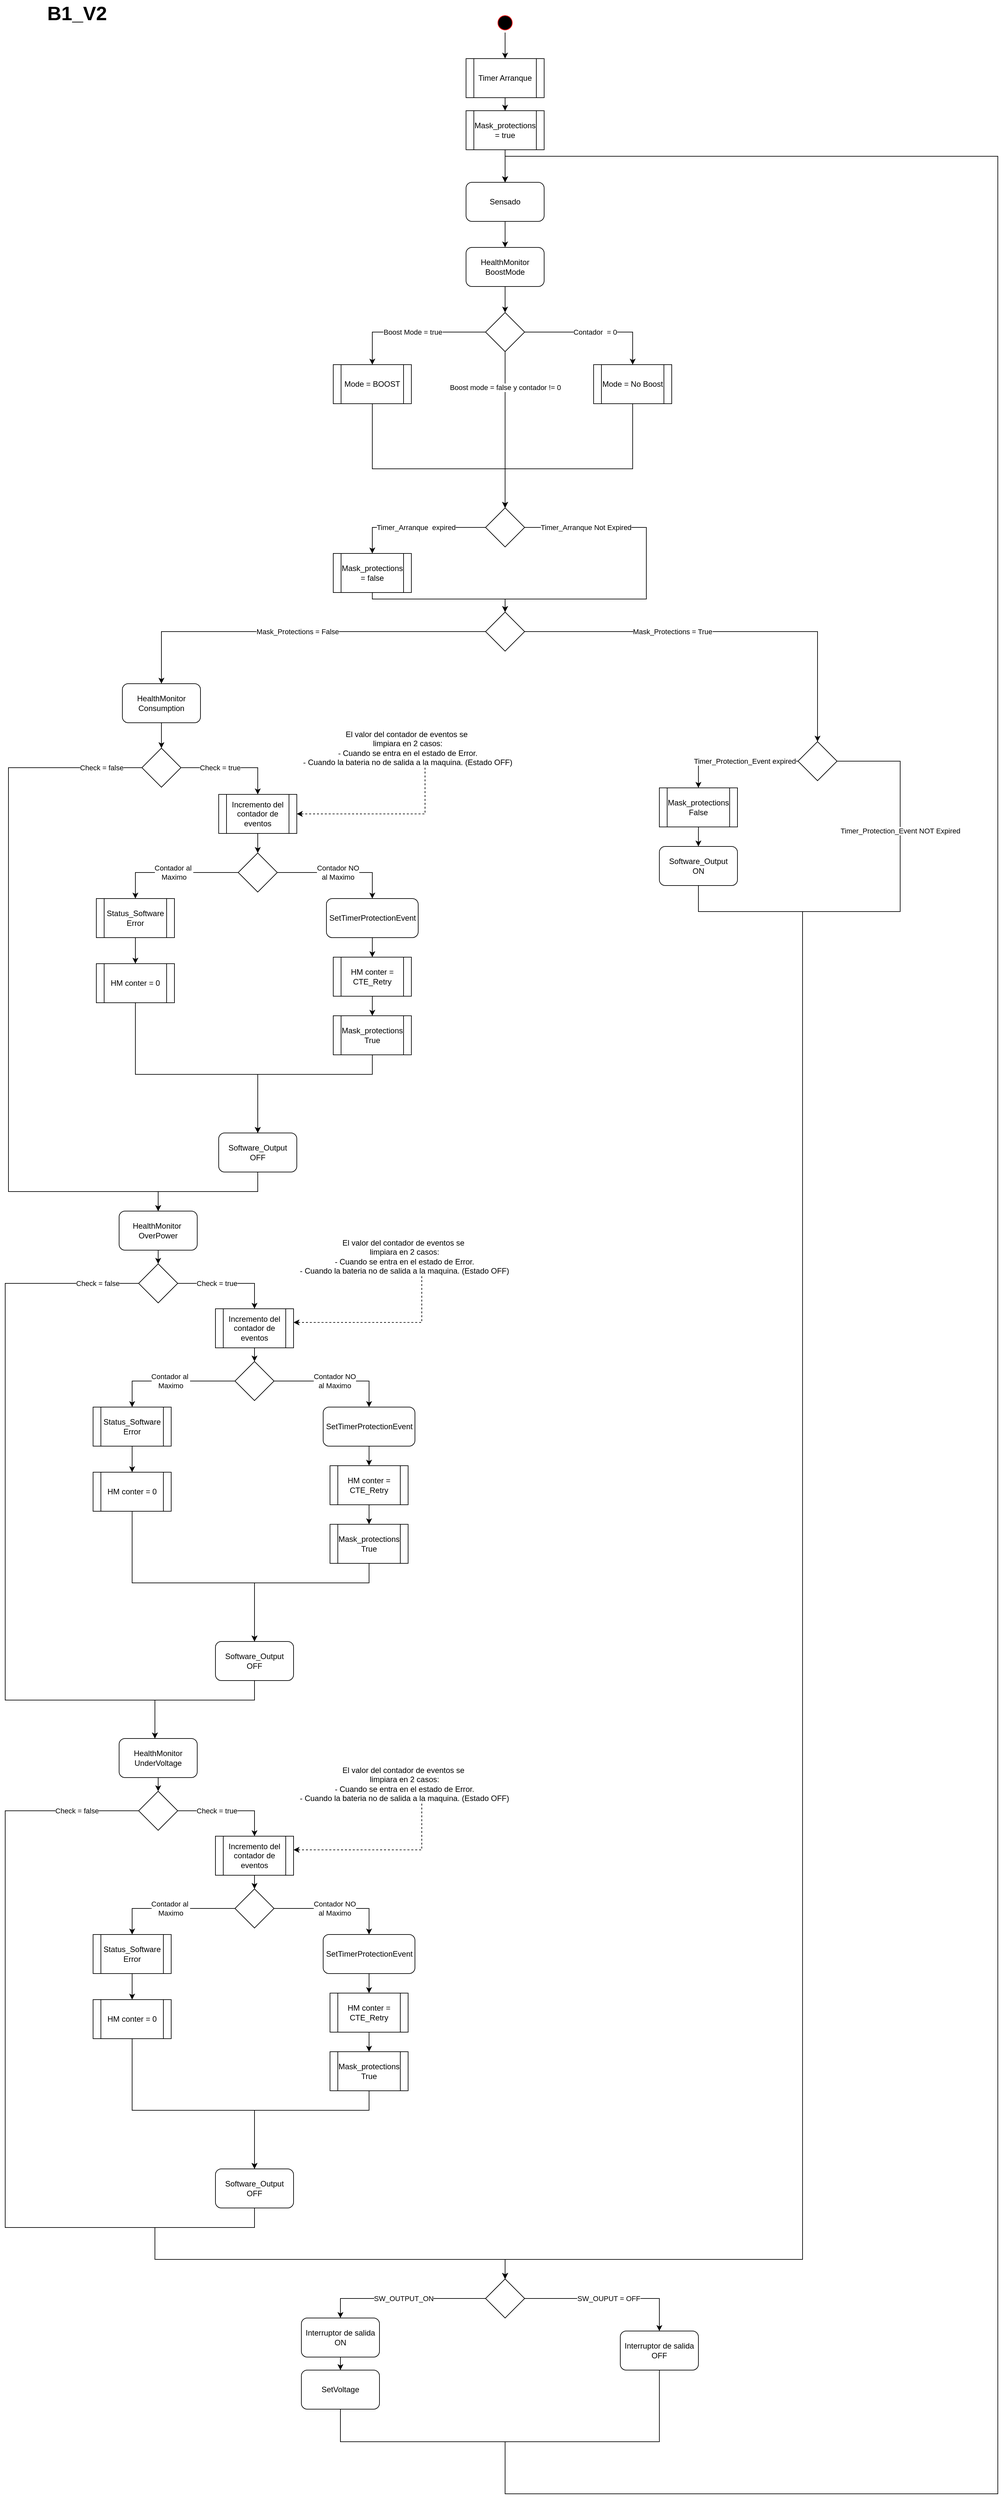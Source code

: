 <mxfile version="13.2.2" type="device"><diagram id="nieoKqezcSg0gyqdBAN0" name="Page-1"><mxGraphModel dx="2500" dy="1014" grid="1" gridSize="10" guides="1" tooltips="1" connect="1" arrows="1" fold="1" page="1" pageScale="1" pageWidth="827" pageHeight="1169" math="0" shadow="0"><root><mxCell id="0"/><mxCell id="1" parent="0"/><mxCell id="lmudyVBEpz17I2Nq1Le4-1" style="edgeStyle=orthogonalEdgeStyle;rounded=0;orthogonalLoop=1;jettySize=auto;html=1;" parent="1" source="nLvknc1h_HWFQGissyw9-12" target="lmudyVBEpz17I2Nq1Le4-3" edge="1"><mxGeometry relative="1" as="geometry"><mxPoint x="-27" y="210" as="targetPoint"/></mxGeometry></mxCell><mxCell id="nLvknc1h_HWFQGissyw9-17" style="edgeStyle=orthogonalEdgeStyle;rounded=0;orthogonalLoop=1;jettySize=auto;html=1;" parent="1" source="lmudyVBEpz17I2Nq1Le4-2" target="nLvknc1h_HWFQGissyw9-15" edge="1"><mxGeometry relative="1" as="geometry"/></mxCell><mxCell id="lmudyVBEpz17I2Nq1Le4-2" value="" style="ellipse;html=1;shape=startState;fillColor=#000000;strokeColor=#ff0000;" parent="1" vertex="1"><mxGeometry x="-42" y="70" width="30" height="30" as="geometry"/></mxCell><mxCell id="lmudyVBEpz17I2Nq1Le4-3" value="Sensado" style="rounded=1;whiteSpace=wrap;html=1;" parent="1" vertex="1"><mxGeometry x="-87" y="330" width="120" height="60" as="geometry"/></mxCell><mxCell id="lmudyVBEpz17I2Nq1Le4-4" value="Boost mode = false y contador != 0" style="edgeStyle=orthogonalEdgeStyle;rounded=0;orthogonalLoop=1;jettySize=auto;html=1;strokeColor=#000000;" parent="1" source="lmudyVBEpz17I2Nq1Le4-5" target="nLvknc1h_HWFQGissyw9-2" edge="1"><mxGeometry x="-0.545" relative="1" as="geometry"><mxPoint as="offset"/><mxPoint x="30" y="890" as="targetPoint"/></mxGeometry></mxCell><mxCell id="lmudyVBEpz17I2Nq1Le4-5" value="" style="rhombus;whiteSpace=wrap;html=1;" parent="1" vertex="1"><mxGeometry x="-57" y="530" width="60" height="60" as="geometry"/></mxCell><mxCell id="lmudyVBEpz17I2Nq1Le4-6" value="" style="edgeStyle=orthogonalEdgeStyle;rounded=0;orthogonalLoop=1;jettySize=auto;html=1;strokeColor=#000000;" parent="1" source="lmudyVBEpz17I2Nq1Le4-3" target="lmudyVBEpz17I2Nq1Le4-14" edge="1"><mxGeometry relative="1" as="geometry"/></mxCell><mxCell id="lmudyVBEpz17I2Nq1Le4-7" value="Contador&amp;nbsp; = 0" style="edgeStyle=orthogonalEdgeStyle;rounded=0;orthogonalLoop=1;jettySize=auto;html=1;strokeColor=#000000;" parent="1" source="lmudyVBEpz17I2Nq1Le4-5" target="lmudyVBEpz17I2Nq1Le4-12" edge="1"><mxGeometry relative="1" as="geometry"><mxPoint x="83" y="560" as="targetPoint"/></mxGeometry></mxCell><mxCell id="lmudyVBEpz17I2Nq1Le4-8" style="edgeStyle=orthogonalEdgeStyle;rounded=0;orthogonalLoop=1;jettySize=auto;html=1;strokeColor=#000000;" parent="1" source="lmudyVBEpz17I2Nq1Le4-9" target="nLvknc1h_HWFQGissyw9-2" edge="1"><mxGeometry relative="1" as="geometry"><Array as="points"><mxPoint x="-231" y="770"/><mxPoint x="-27" y="770"/></Array><mxPoint x="-27" y="890" as="targetPoint"/></mxGeometry></mxCell><mxCell id="lmudyVBEpz17I2Nq1Le4-9" value="Mode = BOOST" style="shape=process;whiteSpace=wrap;html=1;backgroundOutline=1;" parent="1" vertex="1"><mxGeometry x="-291" y="610" width="120" height="60" as="geometry"/></mxCell><mxCell id="lmudyVBEpz17I2Nq1Le4-10" value="Boost Mode = true" style="edgeStyle=orthogonalEdgeStyle;rounded=0;orthogonalLoop=1;jettySize=auto;html=1;strokeColor=#000000;" parent="1" source="lmudyVBEpz17I2Nq1Le4-5" target="lmudyVBEpz17I2Nq1Le4-9" edge="1"><mxGeometry relative="1" as="geometry"/></mxCell><mxCell id="lmudyVBEpz17I2Nq1Le4-12" value="Mode = No Boost" style="shape=process;whiteSpace=wrap;html=1;backgroundOutline=1;" parent="1" vertex="1"><mxGeometry x="109" y="610" width="120" height="60" as="geometry"/></mxCell><mxCell id="lmudyVBEpz17I2Nq1Le4-13" style="edgeStyle=orthogonalEdgeStyle;rounded=0;orthogonalLoop=1;jettySize=auto;html=1;strokeColor=#000000;" parent="1" source="lmudyVBEpz17I2Nq1Le4-14" target="lmudyVBEpz17I2Nq1Le4-5" edge="1"><mxGeometry relative="1" as="geometry"/></mxCell><mxCell id="lmudyVBEpz17I2Nq1Le4-14" value="HealthMonitor BoostMode" style="rounded=1;whiteSpace=wrap;html=1;" parent="1" vertex="1"><mxGeometry x="-87" y="430" width="120" height="60" as="geometry"/></mxCell><mxCell id="lmudyVBEpz17I2Nq1Le4-15" style="edgeStyle=orthogonalEdgeStyle;rounded=0;orthogonalLoop=1;jettySize=auto;html=1;strokeColor=#000000;" parent="1" source="lmudyVBEpz17I2Nq1Le4-18" target="lmudyVBEpz17I2Nq1Le4-3" edge="1"><mxGeometry relative="1" as="geometry"><Array as="points"><mxPoint x="-280" y="3800"/><mxPoint x="-27" y="3800"/><mxPoint x="-27" y="3880"/><mxPoint x="730" y="3880"/><mxPoint x="730" y="290"/><mxPoint x="-27" y="290"/></Array><mxPoint x="-310" y="3250" as="sourcePoint"/><mxPoint x="-27" y="560" as="targetPoint"/></mxGeometry></mxCell><mxCell id="lmudyVBEpz17I2Nq1Le4-16" value="B1_V2" style="text;html=1;align=center;verticalAlign=middle;resizable=0;points=[];autosize=1;horizontal=1;fontSize=30;fontStyle=1" parent="1" vertex="1"><mxGeometry x="-740" y="50" width="110" height="40" as="geometry"/></mxCell><mxCell id="lmudyVBEpz17I2Nq1Le4-17" style="edgeStyle=orthogonalEdgeStyle;rounded=0;orthogonalLoop=1;jettySize=auto;html=1;" parent="1" source="nLvknc1h_HWFQGissyw9-12" target="lmudyVBEpz17I2Nq1Le4-3" edge="1"><mxGeometry relative="1" as="geometry"><mxPoint x="-27" y="270" as="sourcePoint"/></mxGeometry></mxCell><mxCell id="lmudyVBEpz17I2Nq1Le4-18" value="SetVoltage" style="rounded=1;whiteSpace=wrap;html=1;" parent="1" vertex="1"><mxGeometry x="-340" y="3690" width="120" height="60" as="geometry"/></mxCell><mxCell id="lmudyVBEpz17I2Nq1Le4-19" style="edgeStyle=orthogonalEdgeStyle;rounded=0;orthogonalLoop=1;jettySize=auto;html=1;strokeColor=#000000;" parent="1" source="lmudyVBEpz17I2Nq1Le4-12" target="nLvknc1h_HWFQGissyw9-2" edge="1"><mxGeometry relative="1" as="geometry"><Array as="points"><mxPoint x="169" y="770"/><mxPoint x="-27" y="770"/></Array><mxPoint x="-27" y="890" as="targetPoint"/><mxPoint x="169" y="670" as="sourcePoint"/></mxGeometry></mxCell><mxCell id="nLvknc1h_HWFQGissyw9-7" value="Timer_Arranque Not Expired" style="edgeStyle=orthogonalEdgeStyle;rounded=0;orthogonalLoop=1;jettySize=auto;html=1;" parent="1" source="nLvknc1h_HWFQGissyw9-2" target="nLvknc1h_HWFQGissyw9-11" edge="1"><mxGeometry x="-0.648" relative="1" as="geometry"><mxPoint x="220" y="860" as="targetPoint"/><Array as="points"><mxPoint x="190" y="860"/><mxPoint x="190" y="970"/><mxPoint x="-27" y="970"/></Array><mxPoint as="offset"/></mxGeometry></mxCell><mxCell id="nLvknc1h_HWFQGissyw9-2" value="" style="rhombus;whiteSpace=wrap;html=1;" parent="1" vertex="1"><mxGeometry x="-57" y="830" width="60" height="60" as="geometry"/></mxCell><mxCell id="nLvknc1h_HWFQGissyw9-9" value="Mask_Protections = False" style="edgeStyle=orthogonalEdgeStyle;rounded=0;orthogonalLoop=1;jettySize=auto;html=1;" parent="1" source="nLvknc1h_HWFQGissyw9-11" target="nLvknc1h_HWFQGissyw9-21" edge="1"><mxGeometry relative="1" as="geometry"><mxPoint x="-240" y="1020" as="targetPoint"/></mxGeometry></mxCell><mxCell id="nLvknc1h_HWFQGissyw9-10" value="Mask_Protections = True" style="edgeStyle=orthogonalEdgeStyle;rounded=0;orthogonalLoop=1;jettySize=auto;html=1;entryX=0.5;entryY=0;entryDx=0;entryDy=0;" parent="1" source="nLvknc1h_HWFQGissyw9-11" target="Mkv74OOlWYAZWxkFewmh-48" edge="1"><mxGeometry x="-0.267" relative="1" as="geometry"><mxPoint x="160" y="1120" as="targetPoint"/><Array as="points"><mxPoint x="453" y="1020"/></Array><mxPoint as="offset"/></mxGeometry></mxCell><mxCell id="nLvknc1h_HWFQGissyw9-11" value="" style="rhombus;whiteSpace=wrap;html=1;" parent="1" vertex="1"><mxGeometry x="-57" y="990" width="60" height="60" as="geometry"/></mxCell><mxCell id="nLvknc1h_HWFQGissyw9-12" value="Mask_protections = true" style="shape=process;whiteSpace=wrap;html=1;backgroundOutline=1;" parent="1" vertex="1"><mxGeometry x="-87" y="220" width="120" height="60" as="geometry"/></mxCell><mxCell id="nLvknc1h_HWFQGissyw9-16" style="edgeStyle=orthogonalEdgeStyle;rounded=0;orthogonalLoop=1;jettySize=auto;html=1;exitX=0.5;exitY=1;exitDx=0;exitDy=0;" parent="1" source="nLvknc1h_HWFQGissyw9-15" target="nLvknc1h_HWFQGissyw9-12" edge="1"><mxGeometry relative="1" as="geometry"/></mxCell><mxCell id="nLvknc1h_HWFQGissyw9-15" value="Timer Arranque" style="shape=process;whiteSpace=wrap;html=1;backgroundOutline=1;" parent="1" vertex="1"><mxGeometry x="-87" y="140" width="120" height="60" as="geometry"/></mxCell><mxCell id="nLvknc1h_HWFQGissyw9-20" style="edgeStyle=orthogonalEdgeStyle;rounded=0;orthogonalLoop=1;jettySize=auto;html=1;" parent="1" source="nLvknc1h_HWFQGissyw9-18" target="nLvknc1h_HWFQGissyw9-11" edge="1"><mxGeometry relative="1" as="geometry"><Array as="points"><mxPoint x="-231" y="970"/><mxPoint x="-27" y="970"/></Array></mxGeometry></mxCell><mxCell id="nLvknc1h_HWFQGissyw9-18" value="Mask_protections = false" style="shape=process;whiteSpace=wrap;html=1;backgroundOutline=1;" parent="1" vertex="1"><mxGeometry x="-291" y="900" width="120" height="60" as="geometry"/></mxCell><mxCell id="nLvknc1h_HWFQGissyw9-19" value="Timer_Arranque&amp;nbsp; expired" style="edgeStyle=orthogonalEdgeStyle;rounded=0;orthogonalLoop=1;jettySize=auto;html=1;" parent="1" source="nLvknc1h_HWFQGissyw9-2" target="nLvknc1h_HWFQGissyw9-18" edge="1"><mxGeometry relative="1" as="geometry"><mxPoint x="-57" y="860" as="sourcePoint"/><mxPoint x="-240" y="860" as="targetPoint"/></mxGeometry></mxCell><mxCell id="Mkv74OOlWYAZWxkFewmh-2" style="edgeStyle=orthogonalEdgeStyle;rounded=0;orthogonalLoop=1;jettySize=auto;html=1;" parent="1" source="nLvknc1h_HWFQGissyw9-21" target="Mkv74OOlWYAZWxkFewmh-1" edge="1"><mxGeometry relative="1" as="geometry"/></mxCell><mxCell id="nLvknc1h_HWFQGissyw9-21" value="HealthMonitor Consumption" style="rounded=1;whiteSpace=wrap;html=1;" parent="1" vertex="1"><mxGeometry x="-615" y="1100" width="120" height="60" as="geometry"/></mxCell><mxCell id="Mkv74OOlWYAZWxkFewmh-4" value="Check = true" style="edgeStyle=orthogonalEdgeStyle;rounded=0;orthogonalLoop=1;jettySize=auto;html=1;" parent="1" source="Mkv74OOlWYAZWxkFewmh-1" target="Mkv74OOlWYAZWxkFewmh-7" edge="1"><mxGeometry x="-0.245" relative="1" as="geometry"><mxPoint x="-445" y="1229" as="targetPoint"/><mxPoint as="offset"/></mxGeometry></mxCell><mxCell id="Mkv74OOlWYAZWxkFewmh-6" value="Check = false" style="edgeStyle=orthogonalEdgeStyle;rounded=0;orthogonalLoop=1;jettySize=auto;html=1;exitX=0;exitY=0.5;exitDx=0;exitDy=0;" parent="1" source="Mkv74OOlWYAZWxkFewmh-1" target="S94Bc_KFrhfG6lKdDLVx-45" edge="1"><mxGeometry x="-0.888" relative="1" as="geometry"><mxPoint x="-27" y="1990.0" as="targetPoint"/><Array as="points"><mxPoint x="-790" y="1229"/><mxPoint x="-790" y="1880"/><mxPoint x="-560" y="1880"/><mxPoint x="-560" y="1940"/></Array><mxPoint as="offset"/></mxGeometry></mxCell><mxCell id="Mkv74OOlWYAZWxkFewmh-1" value="" style="rhombus;whiteSpace=wrap;html=1;" parent="1" vertex="1"><mxGeometry x="-585" y="1199" width="60" height="60" as="geometry"/></mxCell><mxCell id="Mkv74OOlWYAZWxkFewmh-10" style="edgeStyle=orthogonalEdgeStyle;rounded=0;orthogonalLoop=1;jettySize=auto;html=1;" parent="1" source="Mkv74OOlWYAZWxkFewmh-7" target="Mkv74OOlWYAZWxkFewmh-9" edge="1"><mxGeometry relative="1" as="geometry"/></mxCell><mxCell id="Mkv74OOlWYAZWxkFewmh-7" value="Incremento del contador de eventos" style="shape=process;whiteSpace=wrap;html=1;backgroundOutline=1;" parent="1" vertex="1"><mxGeometry x="-467" y="1270" width="120" height="60" as="geometry"/></mxCell><mxCell id="Mkv74OOlWYAZWxkFewmh-12" value="Contador NO&lt;br&gt;al Maximo" style="edgeStyle=orthogonalEdgeStyle;rounded=0;orthogonalLoop=1;jettySize=auto;html=1;" parent="1" source="Mkv74OOlWYAZWxkFewmh-9" target="Mkv74OOlWYAZWxkFewmh-17" edge="1"><mxGeometry relative="1" as="geometry"><mxPoint x="-297" y="1390" as="targetPoint"/></mxGeometry></mxCell><mxCell id="Mkv74OOlWYAZWxkFewmh-14" value="Contador al&amp;nbsp;&lt;br&gt;Maximo" style="edgeStyle=orthogonalEdgeStyle;rounded=0;orthogonalLoop=1;jettySize=auto;html=1;" parent="1" source="Mkv74OOlWYAZWxkFewmh-9" target="Mkv74OOlWYAZWxkFewmh-15" edge="1"><mxGeometry relative="1" as="geometry"><mxPoint x="-535" y="1390" as="targetPoint"/></mxGeometry></mxCell><mxCell id="Mkv74OOlWYAZWxkFewmh-9" value="" style="rhombus;whiteSpace=wrap;html=1;" parent="1" vertex="1"><mxGeometry x="-437" y="1360" width="60" height="60" as="geometry"/></mxCell><mxCell id="Mkv74OOlWYAZWxkFewmh-22" style="edgeStyle=orthogonalEdgeStyle;rounded=0;orthogonalLoop=1;jettySize=auto;html=1;" parent="1" source="Mkv74OOlWYAZWxkFewmh-15" target="Mkv74OOlWYAZWxkFewmh-21" edge="1"><mxGeometry relative="1" as="geometry"/></mxCell><mxCell id="Mkv74OOlWYAZWxkFewmh-15" value="Status_Software&lt;br&gt;Error" style="shape=process;whiteSpace=wrap;html=1;backgroundOutline=1;" parent="1" vertex="1"><mxGeometry x="-655" y="1430" width="120" height="60" as="geometry"/></mxCell><mxCell id="Mkv74OOlWYAZWxkFewmh-20" style="edgeStyle=orthogonalEdgeStyle;rounded=0;orthogonalLoop=1;jettySize=auto;html=1;" parent="1" source="Mkv74OOlWYAZWxkFewmh-17" target="Mkv74OOlWYAZWxkFewmh-19" edge="1"><mxGeometry relative="1" as="geometry"/></mxCell><mxCell id="Mkv74OOlWYAZWxkFewmh-17" value="SetTimerProtectionEvent" style="rounded=1;whiteSpace=wrap;html=1;" parent="1" vertex="1"><mxGeometry x="-301.5" y="1430" width="141" height="60" as="geometry"/></mxCell><mxCell id="Mkv74OOlWYAZWxkFewmh-25" style="edgeStyle=orthogonalEdgeStyle;rounded=0;orthogonalLoop=1;jettySize=auto;html=1;" parent="1" source="Mkv74OOlWYAZWxkFewmh-40" target="Mkv74OOlWYAZWxkFewmh-24" edge="1"><mxGeometry relative="1" as="geometry"><mxPoint x="-231" y="1670" as="sourcePoint"/><Array as="points"><mxPoint x="-231" y="1700"/><mxPoint x="-407" y="1700"/></Array></mxGeometry></mxCell><mxCell id="Mkv74OOlWYAZWxkFewmh-41" style="edgeStyle=orthogonalEdgeStyle;rounded=0;orthogonalLoop=1;jettySize=auto;html=1;exitX=0.5;exitY=1;exitDx=0;exitDy=0;" parent="1" source="Mkv74OOlWYAZWxkFewmh-19" target="Mkv74OOlWYAZWxkFewmh-40" edge="1"><mxGeometry relative="1" as="geometry"/></mxCell><mxCell id="Mkv74OOlWYAZWxkFewmh-19" value="HM conter = CTE_Retry" style="shape=process;whiteSpace=wrap;html=1;backgroundOutline=1;" parent="1" vertex="1"><mxGeometry x="-291" y="1520" width="120" height="60" as="geometry"/></mxCell><mxCell id="Mkv74OOlWYAZWxkFewmh-26" style="edgeStyle=orthogonalEdgeStyle;rounded=0;orthogonalLoop=1;jettySize=auto;html=1;" parent="1" source="Mkv74OOlWYAZWxkFewmh-21" target="Mkv74OOlWYAZWxkFewmh-24" edge="1"><mxGeometry relative="1" as="geometry"><Array as="points"><mxPoint x="-595" y="1700"/><mxPoint x="-407" y="1700"/></Array></mxGeometry></mxCell><mxCell id="Mkv74OOlWYAZWxkFewmh-21" value="HM conter = 0" style="shape=process;whiteSpace=wrap;html=1;backgroundOutline=1;" parent="1" vertex="1"><mxGeometry x="-655" y="1530" width="120" height="60" as="geometry"/></mxCell><mxCell id="Mkv74OOlWYAZWxkFewmh-29" style="edgeStyle=orthogonalEdgeStyle;rounded=0;orthogonalLoop=1;jettySize=auto;html=1;" parent="1" source="Mkv74OOlWYAZWxkFewmh-24" target="S94Bc_KFrhfG6lKdDLVx-45" edge="1"><mxGeometry relative="1" as="geometry"><mxPoint x="-27" y="1990.0" as="targetPoint"/><Array as="points"><mxPoint x="-407" y="1880"/><mxPoint x="-560" y="1880"/><mxPoint x="-560" y="1940"/></Array></mxGeometry></mxCell><mxCell id="Mkv74OOlWYAZWxkFewmh-24" value="Software_Output&lt;br&gt;OFF" style="rounded=1;whiteSpace=wrap;html=1;" parent="1" vertex="1"><mxGeometry x="-467" y="1790" width="120" height="60" as="geometry"/></mxCell><mxCell id="Mkv74OOlWYAZWxkFewmh-40" value="Mask_protections&lt;br&gt;True" style="shape=process;whiteSpace=wrap;html=1;backgroundOutline=1;" parent="1" vertex="1"><mxGeometry x="-291" y="1610" width="120" height="60" as="geometry"/></mxCell><mxCell id="Mkv74OOlWYAZWxkFewmh-46" value="Timer_Protection_Event expired" style="edgeStyle=orthogonalEdgeStyle;rounded=0;orthogonalLoop=1;jettySize=auto;html=1;" parent="1" source="Mkv74OOlWYAZWxkFewmh-48" target="Mkv74OOlWYAZWxkFewmh-50" edge="1"><mxGeometry x="-0.14" relative="1" as="geometry"><mxPoint x="270" y="1220" as="targetPoint"/><mxPoint x="1" as="offset"/></mxGeometry></mxCell><mxCell id="Mkv74OOlWYAZWxkFewmh-47" value="Timer_Protection_Event NOT Expired" style="edgeStyle=orthogonalEdgeStyle;rounded=0;orthogonalLoop=1;jettySize=auto;html=1;" parent="1" source="Mkv74OOlWYAZWxkFewmh-48" target="Mkv74OOlWYAZWxkFewmh-60" edge="1"><mxGeometry x="-0.866" relative="1" as="geometry"><mxPoint x="333.143" y="2940" as="targetPoint"/><Array as="points"><mxPoint x="580" y="1219"/><mxPoint x="580" y="1450"/><mxPoint x="430" y="1450"/><mxPoint x="430" y="3520"/><mxPoint x="-27" y="3520"/></Array><mxPoint as="offset"/><mxPoint x="482" y="2030" as="sourcePoint"/></mxGeometry></mxCell><mxCell id="Mkv74OOlWYAZWxkFewmh-48" value="" style="rhombus;whiteSpace=wrap;html=1;" parent="1" vertex="1"><mxGeometry x="423" y="1189" width="60" height="60" as="geometry"/></mxCell><mxCell id="Mkv74OOlWYAZWxkFewmh-49" style="edgeStyle=orthogonalEdgeStyle;rounded=0;orthogonalLoop=1;jettySize=auto;html=1;" parent="1" source="Mkv74OOlWYAZWxkFewmh-50" target="Mkv74OOlWYAZWxkFewmh-52" edge="1"><mxGeometry relative="1" as="geometry"/></mxCell><mxCell id="Mkv74OOlWYAZWxkFewmh-50" value="Mask_protections&lt;br&gt;False" style="shape=process;whiteSpace=wrap;html=1;backgroundOutline=1;" parent="1" vertex="1"><mxGeometry x="210" y="1260" width="120" height="60" as="geometry"/></mxCell><mxCell id="Mkv74OOlWYAZWxkFewmh-51" style="edgeStyle=orthogonalEdgeStyle;rounded=0;orthogonalLoop=1;jettySize=auto;html=1;" parent="1" source="Mkv74OOlWYAZWxkFewmh-52" target="Mkv74OOlWYAZWxkFewmh-60" edge="1"><mxGeometry relative="1" as="geometry"><mxPoint x="333.143" y="2130" as="targetPoint"/><Array as="points"><mxPoint x="270" y="1450"/><mxPoint x="430" y="1450"/><mxPoint x="430" y="3520"/><mxPoint x="-27" y="3520"/></Array></mxGeometry></mxCell><mxCell id="Mkv74OOlWYAZWxkFewmh-52" value="Software_Output&lt;br&gt;ON" style="rounded=1;whiteSpace=wrap;html=1;" parent="1" vertex="1"><mxGeometry x="210" y="1350" width="120" height="60" as="geometry"/></mxCell><mxCell id="Mkv74OOlWYAZWxkFewmh-55" style="edgeStyle=orthogonalEdgeStyle;rounded=0;orthogonalLoop=1;jettySize=auto;html=1;dashed=1;" parent="1" source="Mkv74OOlWYAZWxkFewmh-54" target="Mkv74OOlWYAZWxkFewmh-7" edge="1"><mxGeometry relative="1" as="geometry"><Array as="points"><mxPoint x="-150" y="1300"/></Array></mxGeometry></mxCell><mxCell id="Mkv74OOlWYAZWxkFewmh-54" value="El valor del contador de eventos se&amp;nbsp;&lt;br&gt;limpiara en 2 casos:&lt;br&gt;- Cuando se entra en el estado de Error.&lt;br&gt;- Cuando la bateria no de salida a la maquina. (Estado OFF)" style="text;html=1;align=center;verticalAlign=middle;resizable=0;points=[];autosize=1;" parent="1" vertex="1"><mxGeometry x="-347" y="1169" width="340" height="60" as="geometry"/></mxCell><mxCell id="Mkv74OOlWYAZWxkFewmh-62" value="SW_OUPUT = OFF" style="edgeStyle=orthogonalEdgeStyle;rounded=0;orthogonalLoop=1;jettySize=auto;html=1;" parent="1" source="Mkv74OOlWYAZWxkFewmh-60" target="Mkv74OOlWYAZWxkFewmh-68" edge="1"><mxGeometry relative="1" as="geometry"><mxPoint x="210" y="3610" as="targetPoint"/><Array as="points"><mxPoint x="210" y="3580"/></Array></mxGeometry></mxCell><mxCell id="Mkv74OOlWYAZWxkFewmh-64" value="SW_OUTPUT_ON" style="edgeStyle=orthogonalEdgeStyle;rounded=0;orthogonalLoop=1;jettySize=auto;html=1;" parent="1" source="Mkv74OOlWYAZWxkFewmh-60" target="Mkv74OOlWYAZWxkFewmh-65" edge="1"><mxGeometry relative="1" as="geometry"><mxPoint x="-250" y="3580" as="targetPoint"/><Array as="points"><mxPoint x="-280" y="3580"/></Array></mxGeometry></mxCell><mxCell id="Mkv74OOlWYAZWxkFewmh-60" value="" style="rhombus;whiteSpace=wrap;html=1;" parent="1" vertex="1"><mxGeometry x="-57" y="3550" width="60" height="60" as="geometry"/></mxCell><mxCell id="Mkv74OOlWYAZWxkFewmh-67" style="edgeStyle=orthogonalEdgeStyle;rounded=0;orthogonalLoop=1;jettySize=auto;html=1;" parent="1" source="Mkv74OOlWYAZWxkFewmh-65" target="lmudyVBEpz17I2Nq1Le4-18" edge="1"><mxGeometry relative="1" as="geometry"/></mxCell><mxCell id="Mkv74OOlWYAZWxkFewmh-65" value="Interruptor de salida ON" style="rounded=1;whiteSpace=wrap;html=1;" parent="1" vertex="1"><mxGeometry x="-340" y="3610" width="120" height="60" as="geometry"/></mxCell><mxCell id="Mkv74OOlWYAZWxkFewmh-69" style="edgeStyle=orthogonalEdgeStyle;rounded=0;orthogonalLoop=1;jettySize=auto;html=1;" parent="1" source="Mkv74OOlWYAZWxkFewmh-68" target="lmudyVBEpz17I2Nq1Le4-3" edge="1"><mxGeometry relative="1" as="geometry"><Array as="points"><mxPoint x="210" y="3800"/><mxPoint x="-27" y="3800"/><mxPoint x="-27" y="3880"/><mxPoint x="730" y="3880"/><mxPoint x="730" y="290"/><mxPoint x="-27" y="290"/></Array><mxPoint x="170" y="340" as="targetPoint"/></mxGeometry></mxCell><mxCell id="Mkv74OOlWYAZWxkFewmh-68" value="Interruptor de salida OFF" style="rounded=1;whiteSpace=wrap;html=1;" parent="1" vertex="1"><mxGeometry x="150" y="3630" width="120" height="60" as="geometry"/></mxCell><mxCell id="S94Bc_KFrhfG6lKdDLVx-23" value="Check = true" style="edgeStyle=orthogonalEdgeStyle;rounded=0;orthogonalLoop=1;jettySize=auto;html=1;" edge="1" parent="1" source="S94Bc_KFrhfG6lKdDLVx-25" target="S94Bc_KFrhfG6lKdDLVx-27"><mxGeometry x="-0.245" relative="1" as="geometry"><mxPoint x="-450" y="2010" as="targetPoint"/><mxPoint as="offset"/></mxGeometry></mxCell><mxCell id="S94Bc_KFrhfG6lKdDLVx-24" value="Check = false" style="edgeStyle=orthogonalEdgeStyle;rounded=0;orthogonalLoop=1;jettySize=auto;html=1;exitX=0;exitY=0.5;exitDx=0;exitDy=0;" edge="1" parent="1" source="S94Bc_KFrhfG6lKdDLVx-25" target="S94Bc_KFrhfG6lKdDLVx-70"><mxGeometry x="-0.888" relative="1" as="geometry"><mxPoint x="-32" y="3771" as="targetPoint"/><Array as="points"><mxPoint x="-795" y="2021"/><mxPoint x="-795" y="2661"/><mxPoint x="-565" y="2661"/></Array><mxPoint as="offset"/></mxGeometry></mxCell><mxCell id="S94Bc_KFrhfG6lKdDLVx-25" value="" style="rhombus;whiteSpace=wrap;html=1;" vertex="1" parent="1"><mxGeometry x="-590" y="1991" width="60" height="60" as="geometry"/></mxCell><mxCell id="S94Bc_KFrhfG6lKdDLVx-26" style="edgeStyle=orthogonalEdgeStyle;rounded=0;orthogonalLoop=1;jettySize=auto;html=1;" edge="1" parent="1" source="S94Bc_KFrhfG6lKdDLVx-27" target="S94Bc_KFrhfG6lKdDLVx-30"><mxGeometry relative="1" as="geometry"/></mxCell><mxCell id="S94Bc_KFrhfG6lKdDLVx-27" value="Incremento del contador de eventos" style="shape=process;whiteSpace=wrap;html=1;backgroundOutline=1;" vertex="1" parent="1"><mxGeometry x="-472" y="2060" width="120" height="60" as="geometry"/></mxCell><mxCell id="S94Bc_KFrhfG6lKdDLVx-28" value="Contador NO&lt;br&gt;al Maximo" style="edgeStyle=orthogonalEdgeStyle;rounded=0;orthogonalLoop=1;jettySize=auto;html=1;" edge="1" parent="1" source="S94Bc_KFrhfG6lKdDLVx-30" target="S94Bc_KFrhfG6lKdDLVx-34"><mxGeometry relative="1" as="geometry"><mxPoint x="-302" y="2171" as="targetPoint"/></mxGeometry></mxCell><mxCell id="S94Bc_KFrhfG6lKdDLVx-29" value="Contador al&amp;nbsp;&lt;br&gt;Maximo" style="edgeStyle=orthogonalEdgeStyle;rounded=0;orthogonalLoop=1;jettySize=auto;html=1;" edge="1" parent="1" source="S94Bc_KFrhfG6lKdDLVx-30" target="S94Bc_KFrhfG6lKdDLVx-32"><mxGeometry relative="1" as="geometry"><mxPoint x="-540" y="2171" as="targetPoint"/></mxGeometry></mxCell><mxCell id="S94Bc_KFrhfG6lKdDLVx-30" value="" style="rhombus;whiteSpace=wrap;html=1;" vertex="1" parent="1"><mxGeometry x="-442" y="2141" width="60" height="60" as="geometry"/></mxCell><mxCell id="S94Bc_KFrhfG6lKdDLVx-31" style="edgeStyle=orthogonalEdgeStyle;rounded=0;orthogonalLoop=1;jettySize=auto;html=1;" edge="1" parent="1" source="S94Bc_KFrhfG6lKdDLVx-32" target="S94Bc_KFrhfG6lKdDLVx-39"><mxGeometry relative="1" as="geometry"/></mxCell><mxCell id="S94Bc_KFrhfG6lKdDLVx-32" value="Status_Software&lt;br&gt;Error" style="shape=process;whiteSpace=wrap;html=1;backgroundOutline=1;" vertex="1" parent="1"><mxGeometry x="-660" y="2211" width="120" height="60" as="geometry"/></mxCell><mxCell id="S94Bc_KFrhfG6lKdDLVx-33" style="edgeStyle=orthogonalEdgeStyle;rounded=0;orthogonalLoop=1;jettySize=auto;html=1;" edge="1" parent="1" source="S94Bc_KFrhfG6lKdDLVx-34" target="S94Bc_KFrhfG6lKdDLVx-37"><mxGeometry relative="1" as="geometry"/></mxCell><mxCell id="S94Bc_KFrhfG6lKdDLVx-34" value="SetTimerProtectionEvent" style="rounded=1;whiteSpace=wrap;html=1;" vertex="1" parent="1"><mxGeometry x="-306.5" y="2211" width="141" height="60" as="geometry"/></mxCell><mxCell id="S94Bc_KFrhfG6lKdDLVx-35" style="edgeStyle=orthogonalEdgeStyle;rounded=0;orthogonalLoop=1;jettySize=auto;html=1;" edge="1" parent="1" source="S94Bc_KFrhfG6lKdDLVx-42" target="S94Bc_KFrhfG6lKdDLVx-41"><mxGeometry relative="1" as="geometry"><mxPoint x="-236" y="2451" as="sourcePoint"/><Array as="points"><mxPoint x="-236" y="2481"/><mxPoint x="-412" y="2481"/></Array></mxGeometry></mxCell><mxCell id="S94Bc_KFrhfG6lKdDLVx-36" style="edgeStyle=orthogonalEdgeStyle;rounded=0;orthogonalLoop=1;jettySize=auto;html=1;exitX=0.5;exitY=1;exitDx=0;exitDy=0;" edge="1" parent="1" source="S94Bc_KFrhfG6lKdDLVx-37" target="S94Bc_KFrhfG6lKdDLVx-42"><mxGeometry relative="1" as="geometry"/></mxCell><mxCell id="S94Bc_KFrhfG6lKdDLVx-37" value="HM conter = CTE_Retry" style="shape=process;whiteSpace=wrap;html=1;backgroundOutline=1;" vertex="1" parent="1"><mxGeometry x="-296" y="2301" width="120" height="60" as="geometry"/></mxCell><mxCell id="S94Bc_KFrhfG6lKdDLVx-38" style="edgeStyle=orthogonalEdgeStyle;rounded=0;orthogonalLoop=1;jettySize=auto;html=1;" edge="1" parent="1" source="S94Bc_KFrhfG6lKdDLVx-39" target="S94Bc_KFrhfG6lKdDLVx-41"><mxGeometry relative="1" as="geometry"><Array as="points"><mxPoint x="-600" y="2481"/><mxPoint x="-412" y="2481"/></Array></mxGeometry></mxCell><mxCell id="S94Bc_KFrhfG6lKdDLVx-39" value="HM conter = 0" style="shape=process;whiteSpace=wrap;html=1;backgroundOutline=1;" vertex="1" parent="1"><mxGeometry x="-660" y="2311" width="120" height="60" as="geometry"/></mxCell><mxCell id="S94Bc_KFrhfG6lKdDLVx-40" style="edgeStyle=orthogonalEdgeStyle;rounded=0;orthogonalLoop=1;jettySize=auto;html=1;" edge="1" parent="1" source="S94Bc_KFrhfG6lKdDLVx-41" target="S94Bc_KFrhfG6lKdDLVx-70"><mxGeometry relative="1" as="geometry"><mxPoint x="-32" y="3771" as="targetPoint"/><Array as="points"><mxPoint x="-412" y="2661"/><mxPoint x="-565" y="2661"/></Array></mxGeometry></mxCell><mxCell id="S94Bc_KFrhfG6lKdDLVx-41" value="Software_Output&lt;br&gt;OFF" style="rounded=1;whiteSpace=wrap;html=1;" vertex="1" parent="1"><mxGeometry x="-472" y="2571" width="120" height="60" as="geometry"/></mxCell><mxCell id="S94Bc_KFrhfG6lKdDLVx-42" value="Mask_protections&lt;br&gt;True" style="shape=process;whiteSpace=wrap;html=1;backgroundOutline=1;" vertex="1" parent="1"><mxGeometry x="-296" y="2391" width="120" height="60" as="geometry"/></mxCell><mxCell id="S94Bc_KFrhfG6lKdDLVx-43" style="edgeStyle=orthogonalEdgeStyle;rounded=0;orthogonalLoop=1;jettySize=auto;html=1;dashed=1;" edge="1" parent="1" source="S94Bc_KFrhfG6lKdDLVx-44" target="S94Bc_KFrhfG6lKdDLVx-27"><mxGeometry relative="1" as="geometry"><Array as="points"><mxPoint x="-155" y="2081"/></Array></mxGeometry></mxCell><mxCell id="S94Bc_KFrhfG6lKdDLVx-44" value="El valor del contador de eventos se&amp;nbsp;&lt;br&gt;limpiara en 2 casos:&lt;br&gt;- Cuando se entra en el estado de Error.&lt;br&gt;- Cuando la bateria no de salida a la maquina. (Estado OFF)" style="text;html=1;align=center;verticalAlign=middle;resizable=0;points=[];autosize=1;" vertex="1" parent="1"><mxGeometry x="-352" y="1950" width="340" height="60" as="geometry"/></mxCell><mxCell id="S94Bc_KFrhfG6lKdDLVx-46" style="edgeStyle=orthogonalEdgeStyle;rounded=0;orthogonalLoop=1;jettySize=auto;html=1;" edge="1" parent="1" source="S94Bc_KFrhfG6lKdDLVx-45" target="S94Bc_KFrhfG6lKdDLVx-25"><mxGeometry relative="1" as="geometry"/></mxCell><mxCell id="S94Bc_KFrhfG6lKdDLVx-45" value="HealthMonitor&amp;nbsp;&lt;br&gt;OverPower" style="rounded=1;whiteSpace=wrap;html=1;" vertex="1" parent="1"><mxGeometry x="-620" y="1910" width="120" height="60" as="geometry"/></mxCell><mxCell id="S94Bc_KFrhfG6lKdDLVx-47" value="Check = true" style="edgeStyle=orthogonalEdgeStyle;rounded=0;orthogonalLoop=1;jettySize=auto;html=1;" edge="1" parent="1" source="S94Bc_KFrhfG6lKdDLVx-49" target="S94Bc_KFrhfG6lKdDLVx-51"><mxGeometry x="-0.245" relative="1" as="geometry"><mxPoint x="-450" y="2820" as="targetPoint"/><mxPoint as="offset"/></mxGeometry></mxCell><mxCell id="S94Bc_KFrhfG6lKdDLVx-48" value="Check = false" style="edgeStyle=orthogonalEdgeStyle;rounded=0;orthogonalLoop=1;jettySize=auto;html=1;exitX=0;exitY=0.5;exitDx=0;exitDy=0;" edge="1" parent="1" source="S94Bc_KFrhfG6lKdDLVx-49" target="Mkv74OOlWYAZWxkFewmh-60"><mxGeometry x="-0.888" relative="1" as="geometry"><mxPoint x="-32" y="4581" as="targetPoint"/><Array as="points"><mxPoint x="-795" y="2831"/><mxPoint x="-795" y="3471"/><mxPoint x="-565" y="3471"/><mxPoint x="-565" y="3520"/><mxPoint x="-27" y="3520"/></Array><mxPoint as="offset"/></mxGeometry></mxCell><mxCell id="S94Bc_KFrhfG6lKdDLVx-49" value="" style="rhombus;whiteSpace=wrap;html=1;" vertex="1" parent="1"><mxGeometry x="-590" y="2801" width="60" height="60" as="geometry"/></mxCell><mxCell id="S94Bc_KFrhfG6lKdDLVx-50" style="edgeStyle=orthogonalEdgeStyle;rounded=0;orthogonalLoop=1;jettySize=auto;html=1;" edge="1" parent="1" source="S94Bc_KFrhfG6lKdDLVx-51" target="S94Bc_KFrhfG6lKdDLVx-54"><mxGeometry relative="1" as="geometry"/></mxCell><mxCell id="S94Bc_KFrhfG6lKdDLVx-51" value="Incremento del contador de eventos" style="shape=process;whiteSpace=wrap;html=1;backgroundOutline=1;" vertex="1" parent="1"><mxGeometry x="-472" y="2870" width="120" height="60" as="geometry"/></mxCell><mxCell id="S94Bc_KFrhfG6lKdDLVx-52" value="Contador NO&lt;br&gt;al Maximo" style="edgeStyle=orthogonalEdgeStyle;rounded=0;orthogonalLoop=1;jettySize=auto;html=1;" edge="1" parent="1" source="S94Bc_KFrhfG6lKdDLVx-54" target="S94Bc_KFrhfG6lKdDLVx-58"><mxGeometry relative="1" as="geometry"><mxPoint x="-302" y="2981" as="targetPoint"/></mxGeometry></mxCell><mxCell id="S94Bc_KFrhfG6lKdDLVx-53" value="Contador al&amp;nbsp;&lt;br&gt;Maximo" style="edgeStyle=orthogonalEdgeStyle;rounded=0;orthogonalLoop=1;jettySize=auto;html=1;" edge="1" parent="1" source="S94Bc_KFrhfG6lKdDLVx-54" target="S94Bc_KFrhfG6lKdDLVx-56"><mxGeometry relative="1" as="geometry"><mxPoint x="-540" y="2981" as="targetPoint"/></mxGeometry></mxCell><mxCell id="S94Bc_KFrhfG6lKdDLVx-54" value="" style="rhombus;whiteSpace=wrap;html=1;" vertex="1" parent="1"><mxGeometry x="-442" y="2951" width="60" height="60" as="geometry"/></mxCell><mxCell id="S94Bc_KFrhfG6lKdDLVx-55" style="edgeStyle=orthogonalEdgeStyle;rounded=0;orthogonalLoop=1;jettySize=auto;html=1;" edge="1" parent="1" source="S94Bc_KFrhfG6lKdDLVx-56" target="S94Bc_KFrhfG6lKdDLVx-63"><mxGeometry relative="1" as="geometry"/></mxCell><mxCell id="S94Bc_KFrhfG6lKdDLVx-56" value="Status_Software&lt;br&gt;Error" style="shape=process;whiteSpace=wrap;html=1;backgroundOutline=1;" vertex="1" parent="1"><mxGeometry x="-660" y="3021" width="120" height="60" as="geometry"/></mxCell><mxCell id="S94Bc_KFrhfG6lKdDLVx-57" style="edgeStyle=orthogonalEdgeStyle;rounded=0;orthogonalLoop=1;jettySize=auto;html=1;" edge="1" parent="1" source="S94Bc_KFrhfG6lKdDLVx-58" target="S94Bc_KFrhfG6lKdDLVx-61"><mxGeometry relative="1" as="geometry"/></mxCell><mxCell id="S94Bc_KFrhfG6lKdDLVx-58" value="SetTimerProtectionEvent" style="rounded=1;whiteSpace=wrap;html=1;" vertex="1" parent="1"><mxGeometry x="-306.5" y="3021" width="141" height="60" as="geometry"/></mxCell><mxCell id="S94Bc_KFrhfG6lKdDLVx-59" style="edgeStyle=orthogonalEdgeStyle;rounded=0;orthogonalLoop=1;jettySize=auto;html=1;" edge="1" parent="1" source="S94Bc_KFrhfG6lKdDLVx-66" target="S94Bc_KFrhfG6lKdDLVx-65"><mxGeometry relative="1" as="geometry"><mxPoint x="-236" y="3261" as="sourcePoint"/><Array as="points"><mxPoint x="-236" y="3291"/><mxPoint x="-412" y="3291"/></Array></mxGeometry></mxCell><mxCell id="S94Bc_KFrhfG6lKdDLVx-60" style="edgeStyle=orthogonalEdgeStyle;rounded=0;orthogonalLoop=1;jettySize=auto;html=1;exitX=0.5;exitY=1;exitDx=0;exitDy=0;" edge="1" parent="1" source="S94Bc_KFrhfG6lKdDLVx-61" target="S94Bc_KFrhfG6lKdDLVx-66"><mxGeometry relative="1" as="geometry"/></mxCell><mxCell id="S94Bc_KFrhfG6lKdDLVx-61" value="HM conter = CTE_Retry" style="shape=process;whiteSpace=wrap;html=1;backgroundOutline=1;" vertex="1" parent="1"><mxGeometry x="-296" y="3111" width="120" height="60" as="geometry"/></mxCell><mxCell id="S94Bc_KFrhfG6lKdDLVx-62" style="edgeStyle=orthogonalEdgeStyle;rounded=0;orthogonalLoop=1;jettySize=auto;html=1;" edge="1" parent="1" source="S94Bc_KFrhfG6lKdDLVx-63" target="S94Bc_KFrhfG6lKdDLVx-65"><mxGeometry relative="1" as="geometry"><Array as="points"><mxPoint x="-600" y="3291"/><mxPoint x="-412" y="3291"/></Array></mxGeometry></mxCell><mxCell id="S94Bc_KFrhfG6lKdDLVx-63" value="HM conter = 0" style="shape=process;whiteSpace=wrap;html=1;backgroundOutline=1;" vertex="1" parent="1"><mxGeometry x="-660" y="3121" width="120" height="60" as="geometry"/></mxCell><mxCell id="S94Bc_KFrhfG6lKdDLVx-64" style="edgeStyle=orthogonalEdgeStyle;rounded=0;orthogonalLoop=1;jettySize=auto;html=1;" edge="1" parent="1" source="S94Bc_KFrhfG6lKdDLVx-65" target="Mkv74OOlWYAZWxkFewmh-60"><mxGeometry relative="1" as="geometry"><mxPoint x="-380" y="3880" as="targetPoint"/><Array as="points"><mxPoint x="-412" y="3471"/><mxPoint x="-565" y="3471"/><mxPoint x="-565" y="3520"/><mxPoint x="-27" y="3520"/></Array></mxGeometry></mxCell><mxCell id="S94Bc_KFrhfG6lKdDLVx-65" value="Software_Output&lt;br&gt;OFF" style="rounded=1;whiteSpace=wrap;html=1;" vertex="1" parent="1"><mxGeometry x="-472" y="3381" width="120" height="60" as="geometry"/></mxCell><mxCell id="S94Bc_KFrhfG6lKdDLVx-66" value="Mask_protections&lt;br&gt;True" style="shape=process;whiteSpace=wrap;html=1;backgroundOutline=1;" vertex="1" parent="1"><mxGeometry x="-296" y="3201" width="120" height="60" as="geometry"/></mxCell><mxCell id="S94Bc_KFrhfG6lKdDLVx-67" style="edgeStyle=orthogonalEdgeStyle;rounded=0;orthogonalLoop=1;jettySize=auto;html=1;dashed=1;" edge="1" parent="1" source="S94Bc_KFrhfG6lKdDLVx-68" target="S94Bc_KFrhfG6lKdDLVx-51"><mxGeometry relative="1" as="geometry"><Array as="points"><mxPoint x="-155" y="2891"/></Array></mxGeometry></mxCell><mxCell id="S94Bc_KFrhfG6lKdDLVx-68" value="El valor del contador de eventos se&amp;nbsp;&lt;br&gt;limpiara en 2 casos:&lt;br&gt;- Cuando se entra en el estado de Error.&lt;br&gt;- Cuando la bateria no de salida a la maquina. (Estado OFF)" style="text;html=1;align=center;verticalAlign=middle;resizable=0;points=[];autosize=1;" vertex="1" parent="1"><mxGeometry x="-352" y="2760" width="340" height="60" as="geometry"/></mxCell><mxCell id="S94Bc_KFrhfG6lKdDLVx-69" style="edgeStyle=orthogonalEdgeStyle;rounded=0;orthogonalLoop=1;jettySize=auto;html=1;" edge="1" parent="1" source="S94Bc_KFrhfG6lKdDLVx-70" target="S94Bc_KFrhfG6lKdDLVx-49"><mxGeometry relative="1" as="geometry"/></mxCell><mxCell id="S94Bc_KFrhfG6lKdDLVx-70" value="HealthMonitor &lt;br&gt;UnderVoltage" style="rounded=1;whiteSpace=wrap;html=1;" vertex="1" parent="1"><mxGeometry x="-620" y="2720" width="120" height="60" as="geometry"/></mxCell></root></mxGraphModel></diagram></mxfile>